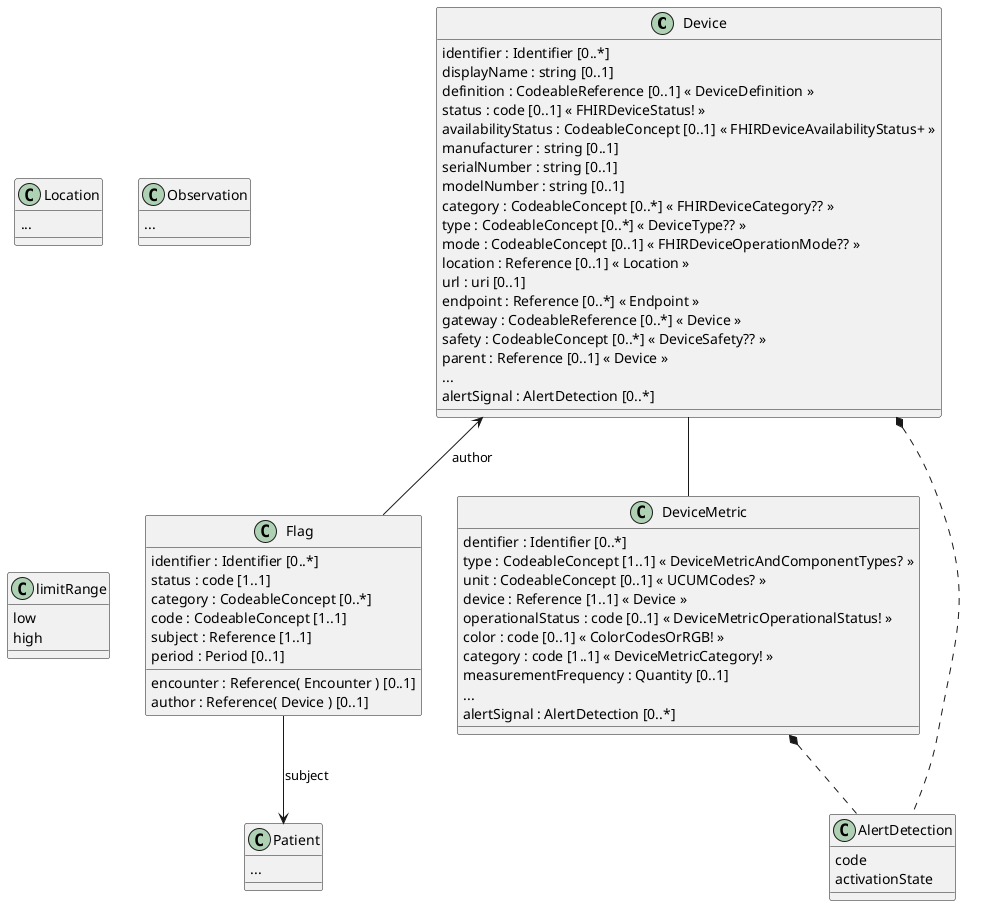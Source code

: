@startuml


class Device
{
identifier : Identifier [0..*]
displayName : string [0..1]
definition : CodeableReference [0..1] « DeviceDefinition »
status : code [0..1] « FHIRDeviceStatus! »
availabilityStatus : CodeableConcept [0..1] « FHIRDeviceAvailabilityStatus+ »
manufacturer : string [0..1]
serialNumber : string [0..1]
modelNumber : string [0..1]
category : CodeableConcept [0..*] « FHIRDeviceCategory?? »
type : CodeableConcept [0..*] « DeviceType?? »
mode : CodeableConcept [0..1] « FHIRDeviceOperationMode?? »
location : Reference [0..1] « Location »
url : uri [0..1]
endpoint : Reference [0..*] « Endpoint »
gateway : CodeableReference [0..*] « Device »
safety : CodeableConcept [0..*] « DeviceSafety?? »
parent : Reference [0..1] « Device »
...
alertSignal : AlertDetection [0..*]
}

class Flag
{
identifier : Identifier [0..*]
status : code [1..1]
category : CodeableConcept [0..*]
code : CodeableConcept [1..1]
subject : Reference [1..1]
period : Period [0..1]
encounter : Reference( Encounter ) [0..1]
author : Reference( Device ) [0..1]
}

class DeviceMetric
{
dentifier : Identifier [0..*]
type : CodeableConcept [1..1] « DeviceMetricAndComponentTypes? »
unit : CodeableConcept [0..1] « UCUMCodes? »
device : Reference [1..1] « Device »
operationalStatus : code [0..1] « DeviceMetricOperationalStatus! »
color : code [0..1] « ColorCodesOrRGB! »
category : code [1..1] « DeviceMetricCategory! »
measurementFrequency : Quantity [0..1]
...
alertSignal : AlertDetection [0..*]
}

/'
class DeviceAlert
{
identifier : identifier [0..*]
status : code [0..1]
code
priority
type
subject
conditionPeriod
conditionAbsenceReason
device
derivedFrom
alarmLabel
safetyClass
}
'/


class AlertDetection
{
    code
    activationState
}

 class Patient
{
    ...
}

class Location
{
    ...
}

class Observation
{
    ...
}


class limitRange
{
    low
    high
}

Device <-- Flag : author
Flag --> Patient : subject
Device -- DeviceMetric
Device *.. AlertDetection
DeviceMetric *.. AlertDetection


@enduml
